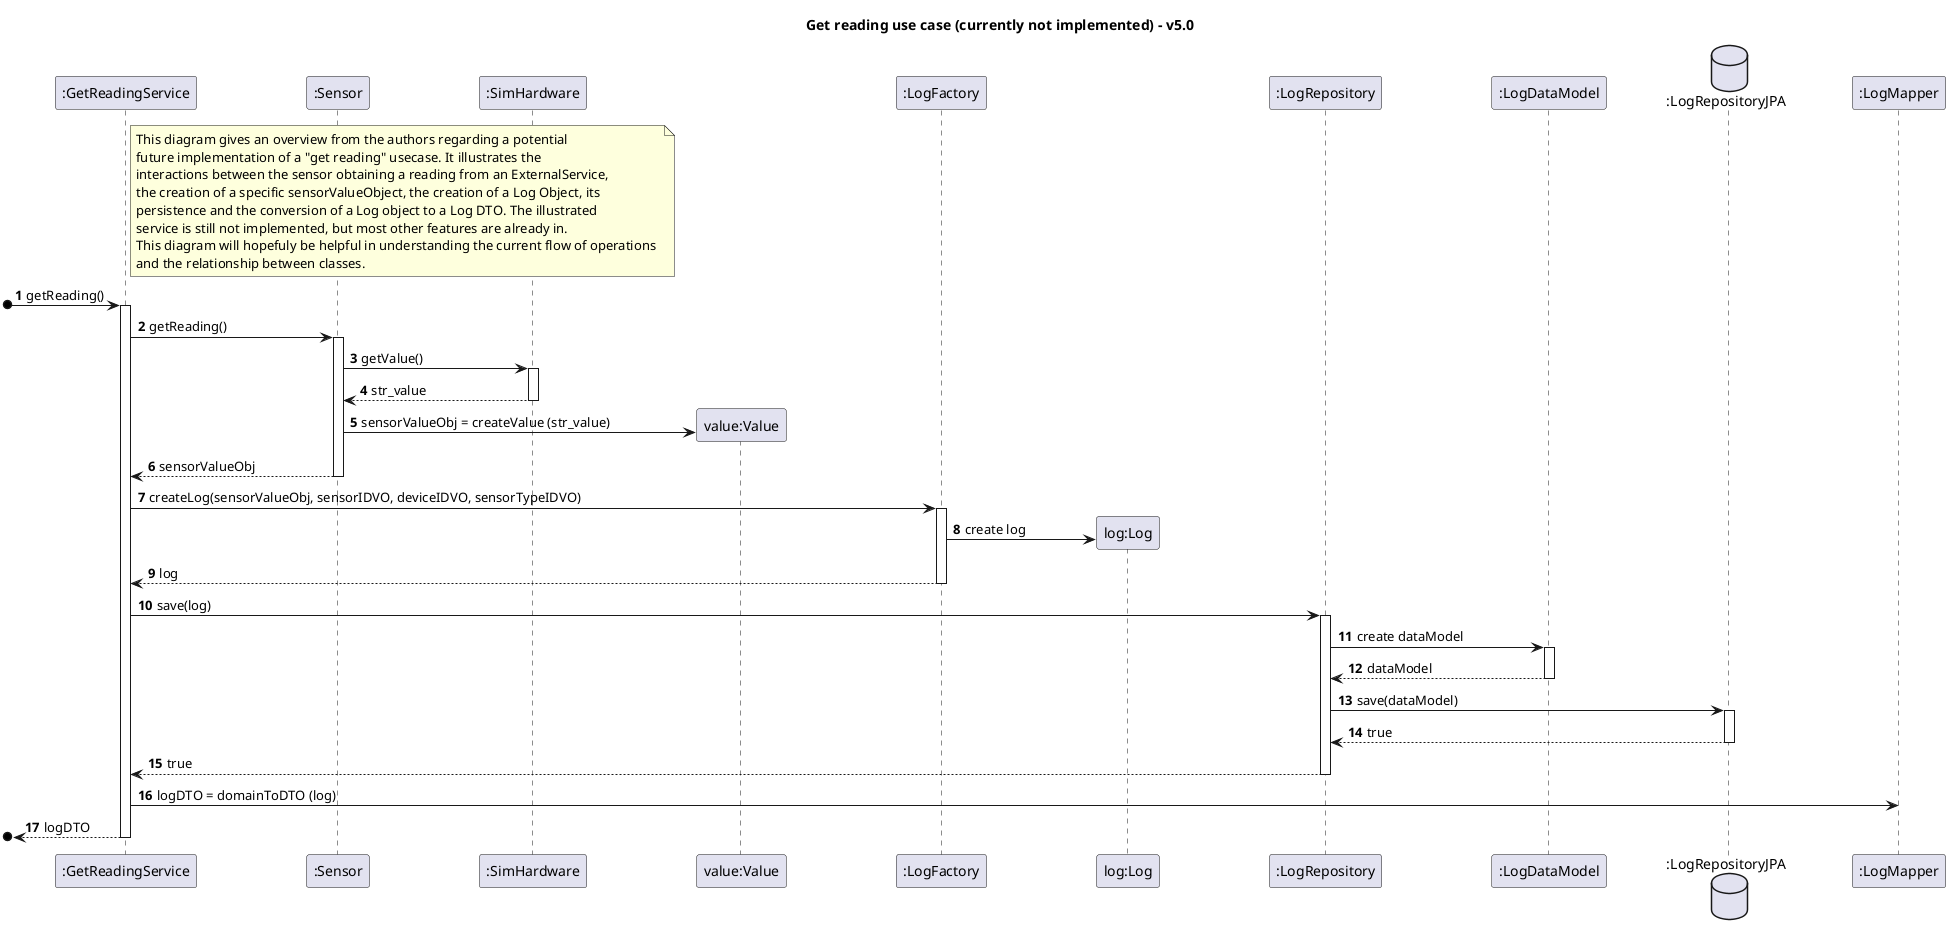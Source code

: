 @startuml
skinparam ParticipantPadding 50
title Get reading use case (currently not implemented) - v5.0
autonumber

participant ":GetReadingService" as GRS
participant ":Sensor" as S
participant ":SimHardware" as SM
participant "value:Value" as V
participant ":LogFactory" as LF
participant "log:Log" as L
participant ":LogRepository" as LR
participant ":LogDataModel" as LDM
database ":LogRepositoryJPA" as LRJPA
participant ":LogMapper" as LM

note right of GRS: This diagram gives an overview from the authors regarding a potential \nfuture implementation of a "get reading" usecase. It illustrates the \ninteractions between the sensor obtaining a reading from an ExternalService, \nthe creation of a specific sensorValueObject, the creation of a Log Object, its \npersistence and the conversion of a Log object to a Log DTO. The illustrated \nservice is still not implemented, but most other features are already in.\nThis diagram will hopefuly be helpful in understanding the current flow of operations \nand the relationship between classes.

[o-> GRS : getReading()
activate GRS
GRS -> S : getReading()
activate S
S -> SM : getValue()
activate SM
SM --> S : str_value
deactivate SM
S -> V** : sensorValueObj = createValue (str_value)
S --> GRS : sensorValueObj
deactivate S
GRS -> LF : createLog(sensorValueObj, sensorIDVO, deviceIDVO, sensorTypeIDVO)
activate LF
LF -> L** : create log
LF --> GRS : log
deactivate LF
GRS -> LR : save(log)
activate LR
LR -> LDM : create dataModel
activate LDM
LDM --> LR : dataModel
deactivate LDM
LR -> LRJPA : save(dataModel)
activate LRJPA
LRJPA --> LR : true
deactivate LRJPA
LR --> GRS : true
deactivate LR
GRS -> LM : logDTO = domainToDTO (log)
[o<-- GRS : logDTO
deactivate GRS
@enduml